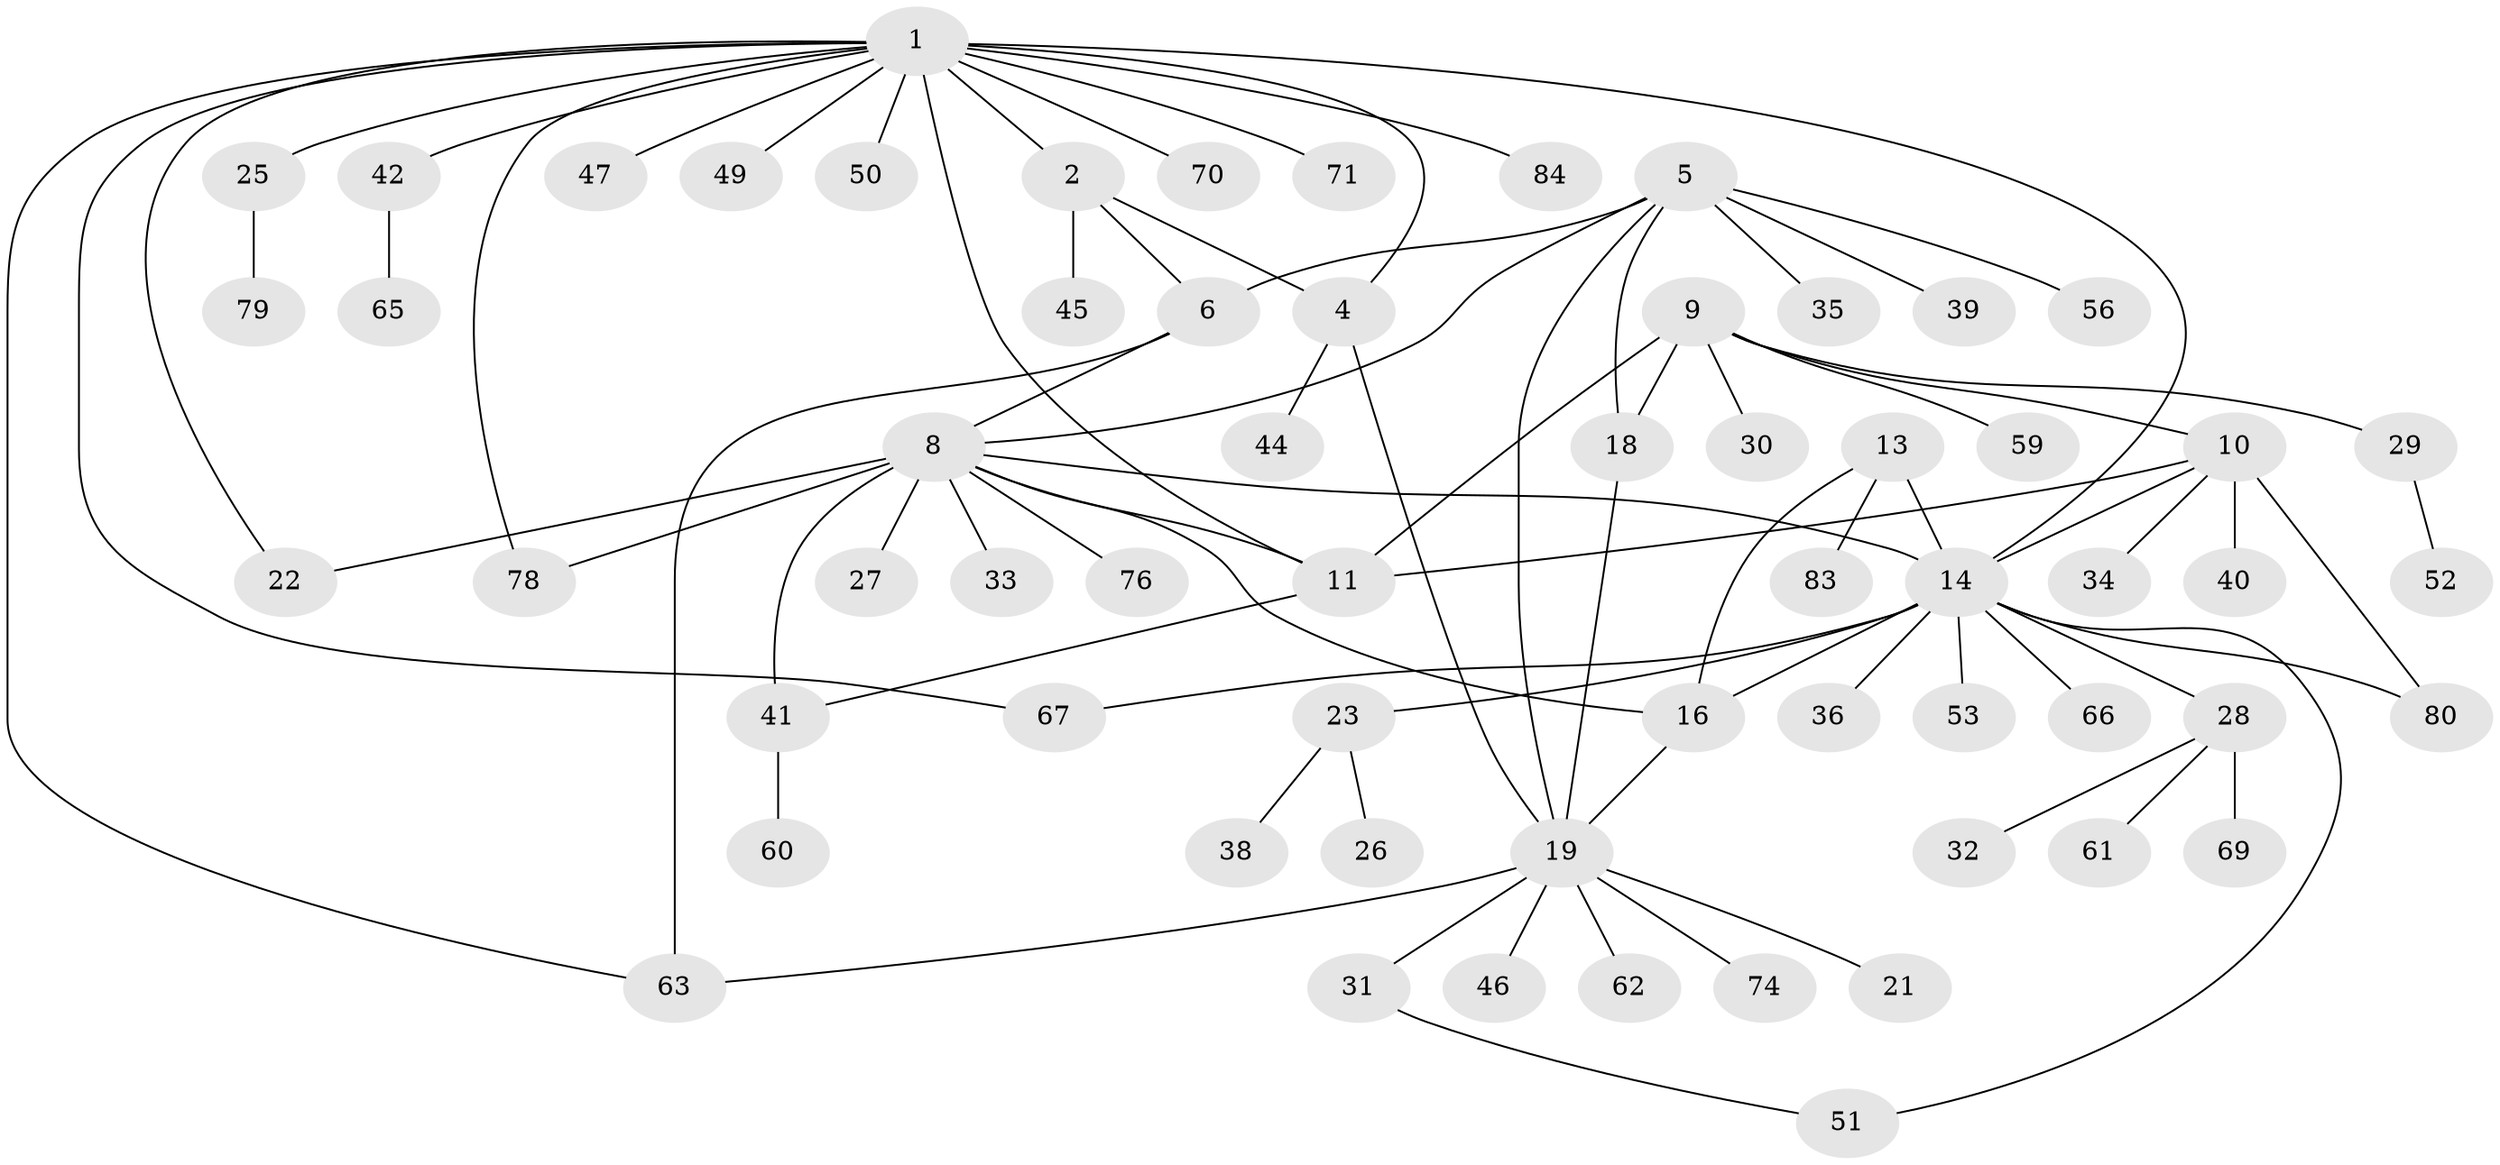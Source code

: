 // original degree distribution, {4: 0.03488372093023256, 5: 0.10465116279069768, 16: 0.011627906976744186, 3: 0.06976744186046512, 12: 0.011627906976744186, 8: 0.023255813953488372, 11: 0.011627906976744186, 6: 0.03488372093023256, 9: 0.011627906976744186, 1: 0.5, 2: 0.18604651162790697}
// Generated by graph-tools (version 1.1) at 2025/11/02/27/25 16:11:34]
// undirected, 62 vertices, 81 edges
graph export_dot {
graph [start="1"]
  node [color=gray90,style=filled];
  1 [super="+3"];
  2;
  4 [super="+43"];
  5 [super="+17"];
  6 [super="+7"];
  8 [super="+24"];
  9 [super="+73"];
  10 [super="+64"];
  11 [super="+12"];
  13 [super="+86"];
  14 [super="+15"];
  16 [super="+58"];
  18 [super="+54"];
  19 [super="+20"];
  21;
  22;
  23 [super="+72"];
  25;
  26;
  27;
  28 [super="+37"];
  29;
  30;
  31 [super="+48"];
  32;
  33;
  34;
  35;
  36;
  38;
  39;
  40;
  41 [super="+55"];
  42;
  44;
  45 [super="+57"];
  46;
  47;
  49 [super="+85"];
  50;
  51;
  52 [super="+77"];
  53 [super="+68"];
  56;
  59;
  60;
  61;
  62;
  63 [super="+82"];
  65 [super="+75"];
  66;
  67 [super="+81"];
  69;
  70;
  71;
  74;
  76;
  78;
  79;
  80;
  83;
  84;
  1 -- 2 [weight=2];
  1 -- 4 [weight=2];
  1 -- 14;
  1 -- 67;
  1 -- 70;
  1 -- 71;
  1 -- 11;
  1 -- 78;
  1 -- 84;
  1 -- 22;
  1 -- 25;
  1 -- 42;
  1 -- 47;
  1 -- 49;
  1 -- 50;
  1 -- 63;
  2 -- 4;
  2 -- 6;
  2 -- 45;
  4 -- 19;
  4 -- 44;
  5 -- 6 [weight=2];
  5 -- 8;
  5 -- 56;
  5 -- 18;
  5 -- 35;
  5 -- 19 [weight=2];
  5 -- 39;
  6 -- 8 [weight=2];
  6 -- 63;
  8 -- 14;
  8 -- 22;
  8 -- 33;
  8 -- 41 [weight=2];
  8 -- 76;
  8 -- 78;
  8 -- 16;
  8 -- 27;
  8 -- 11;
  9 -- 10;
  9 -- 11 [weight=2];
  9 -- 18;
  9 -- 29;
  9 -- 30;
  9 -- 59;
  10 -- 11 [weight=2];
  10 -- 14;
  10 -- 34;
  10 -- 40;
  10 -- 80;
  11 -- 41;
  13 -- 14 [weight=2];
  13 -- 16;
  13 -- 83;
  14 -- 16 [weight=2];
  14 -- 28;
  14 -- 36;
  14 -- 51;
  14 -- 80;
  14 -- 66;
  14 -- 53;
  14 -- 23;
  14 -- 67;
  16 -- 19;
  18 -- 19 [weight=2];
  19 -- 21;
  19 -- 74;
  19 -- 46;
  19 -- 31;
  19 -- 62;
  19 -- 63;
  23 -- 26;
  23 -- 38;
  25 -- 79;
  28 -- 32;
  28 -- 61;
  28 -- 69;
  29 -- 52;
  31 -- 51;
  41 -- 60;
  42 -- 65;
}
